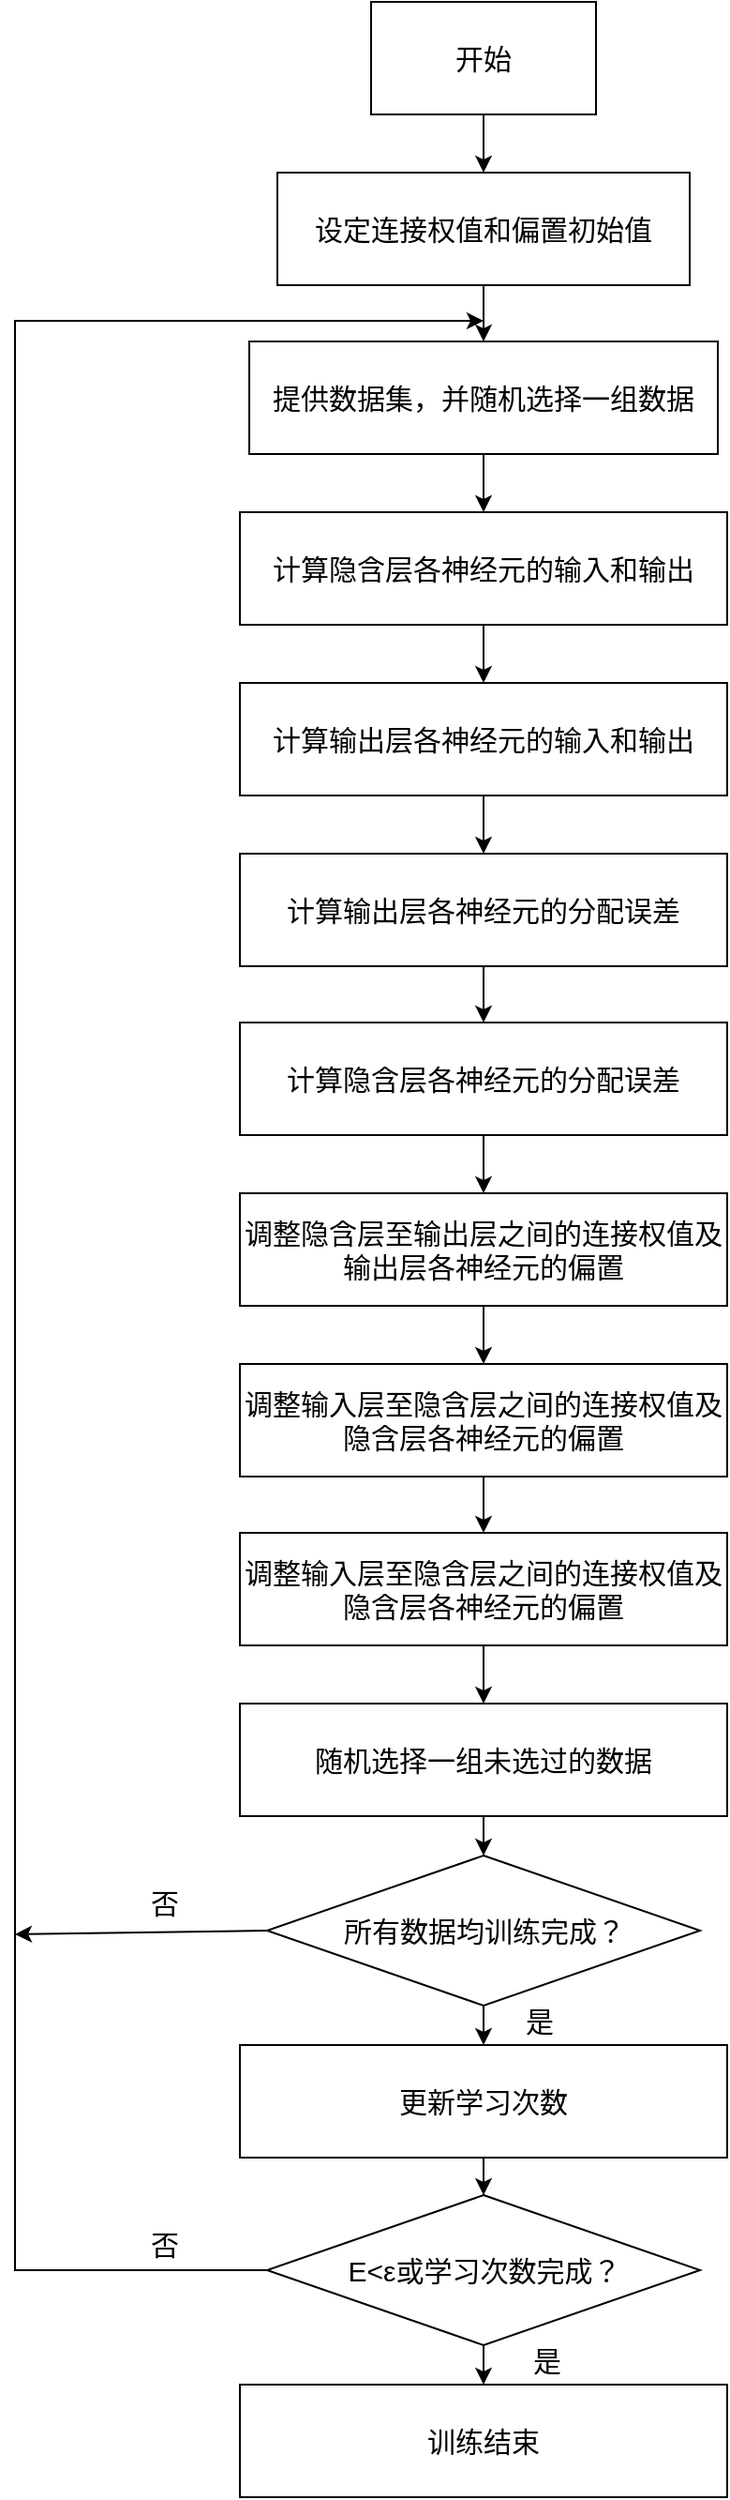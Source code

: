 <mxfile version="24.0.4" type="github">
  <diagram name="第 1 页" id="v797rGbqXaPuHr1xUrjF">
    <mxGraphModel dx="3080" dy="1762" grid="1" gridSize="10" guides="1" tooltips="1" connect="1" arrows="1" fold="1" page="1" pageScale="1" pageWidth="827" pageHeight="1169" math="0" shadow="0">
      <root>
        <mxCell id="0" />
        <mxCell id="1" parent="0" />
        <mxCell id="fXVo95FK3dkVd09ffdzB-1" style="edgeStyle=orthogonalEdgeStyle;rounded=0;orthogonalLoop=1;jettySize=auto;html=1;exitX=0.5;exitY=1;exitDx=0;exitDy=0;entryX=0.5;entryY=0;entryDx=0;entryDy=0;" edge="1" parent="1" source="fXVo95FK3dkVd09ffdzB-2" target="fXVo95FK3dkVd09ffdzB-4">
          <mxGeometry relative="1" as="geometry" />
        </mxCell>
        <mxCell id="fXVo95FK3dkVd09ffdzB-2" value="&lt;font style=&quot;font-size: 15px;&quot;&gt;开始&lt;/font&gt;" style="rounded=0;whiteSpace=wrap;html=1;" vertex="1" parent="1">
          <mxGeometry x="320" y="470" width="120" height="60" as="geometry" />
        </mxCell>
        <mxCell id="fXVo95FK3dkVd09ffdzB-24" value="" style="edgeStyle=orthogonalEdgeStyle;rounded=0;orthogonalLoop=1;jettySize=auto;html=1;" edge="1" parent="1" source="fXVo95FK3dkVd09ffdzB-4" target="fXVo95FK3dkVd09ffdzB-9">
          <mxGeometry relative="1" as="geometry" />
        </mxCell>
        <mxCell id="fXVo95FK3dkVd09ffdzB-4" value="设定连接权值和偏置初始值" style="rounded=0;whiteSpace=wrap;html=1;fontSize=15;" vertex="1" parent="1">
          <mxGeometry x="270" y="561" width="220" height="60" as="geometry" />
        </mxCell>
        <mxCell id="fXVo95FK3dkVd09ffdzB-34" value="" style="edgeStyle=orthogonalEdgeStyle;rounded=0;orthogonalLoop=1;jettySize=auto;html=1;" edge="1" parent="1" source="fXVo95FK3dkVd09ffdzB-7" target="fXVo95FK3dkVd09ffdzB-21">
          <mxGeometry relative="1" as="geometry" />
        </mxCell>
        <mxCell id="fXVo95FK3dkVd09ffdzB-7" value="所有数据均训练完成？" style="rhombus;whiteSpace=wrap;html=1;fontSize=15;" vertex="1" parent="1">
          <mxGeometry x="264.5" y="1458" width="231" height="80" as="geometry" />
        </mxCell>
        <mxCell id="fXVo95FK3dkVd09ffdzB-26" value="" style="edgeStyle=orthogonalEdgeStyle;rounded=0;orthogonalLoop=1;jettySize=auto;html=1;" edge="1" parent="1" source="fXVo95FK3dkVd09ffdzB-8" target="fXVo95FK3dkVd09ffdzB-13">
          <mxGeometry relative="1" as="geometry" />
        </mxCell>
        <mxCell id="fXVo95FK3dkVd09ffdzB-8" value="计算隐含层各神经元的输入和输出" style="rounded=0;whiteSpace=wrap;html=1;fontSize=15;" vertex="1" parent="1">
          <mxGeometry x="250" y="742" width="260" height="60" as="geometry" />
        </mxCell>
        <mxCell id="fXVo95FK3dkVd09ffdzB-25" value="" style="edgeStyle=orthogonalEdgeStyle;rounded=0;orthogonalLoop=1;jettySize=auto;html=1;" edge="1" parent="1" source="fXVo95FK3dkVd09ffdzB-9" target="fXVo95FK3dkVd09ffdzB-8">
          <mxGeometry relative="1" as="geometry" />
        </mxCell>
        <mxCell id="fXVo95FK3dkVd09ffdzB-9" value="提供数据集，并随机选择一组数据" style="rounded=0;whiteSpace=wrap;html=1;fontSize=15;" vertex="1" parent="1">
          <mxGeometry x="255" y="651" width="250" height="60" as="geometry" />
        </mxCell>
        <mxCell id="fXVo95FK3dkVd09ffdzB-10" value="" style="endArrow=classic;html=1;rounded=0;exitX=0;exitY=0.5;exitDx=0;exitDy=0;" edge="1" parent="1" source="fXVo95FK3dkVd09ffdzB-23">
          <mxGeometry width="50" height="50" relative="1" as="geometry">
            <mxPoint x="170" y="660" as="sourcePoint" />
            <mxPoint x="380" y="640" as="targetPoint" />
            <Array as="points">
              <mxPoint x="130" y="1679" />
              <mxPoint x="130" y="640" />
            </Array>
          </mxGeometry>
        </mxCell>
        <mxCell id="fXVo95FK3dkVd09ffdzB-11" value="否" style="text;html=1;align=center;verticalAlign=middle;whiteSpace=wrap;rounded=0;fontSize=15;" vertex="1" parent="1">
          <mxGeometry x="180" y="1650" width="60" height="30" as="geometry" />
        </mxCell>
        <mxCell id="fXVo95FK3dkVd09ffdzB-12" value="否" style="text;html=1;align=center;verticalAlign=middle;whiteSpace=wrap;rounded=0;fontSize=15;" vertex="1" parent="1">
          <mxGeometry x="180" y="1470" width="60" height="26" as="geometry" />
        </mxCell>
        <mxCell id="fXVo95FK3dkVd09ffdzB-27" value="" style="edgeStyle=orthogonalEdgeStyle;rounded=0;orthogonalLoop=1;jettySize=auto;html=1;" edge="1" parent="1" source="fXVo95FK3dkVd09ffdzB-13" target="fXVo95FK3dkVd09ffdzB-14">
          <mxGeometry relative="1" as="geometry" />
        </mxCell>
        <mxCell id="fXVo95FK3dkVd09ffdzB-13" value="计算输出层各神经元的输入和输出" style="rounded=0;whiteSpace=wrap;html=1;fontSize=15;" vertex="1" parent="1">
          <mxGeometry x="250" y="833" width="260" height="60" as="geometry" />
        </mxCell>
        <mxCell id="fXVo95FK3dkVd09ffdzB-28" value="" style="edgeStyle=orthogonalEdgeStyle;rounded=0;orthogonalLoop=1;jettySize=auto;html=1;" edge="1" parent="1" source="fXVo95FK3dkVd09ffdzB-14" target="fXVo95FK3dkVd09ffdzB-15">
          <mxGeometry relative="1" as="geometry" />
        </mxCell>
        <mxCell id="fXVo95FK3dkVd09ffdzB-14" value="计算输出层各神经元的分配误差" style="rounded=0;whiteSpace=wrap;html=1;fontSize=15;" vertex="1" parent="1">
          <mxGeometry x="250" y="924" width="260" height="60" as="geometry" />
        </mxCell>
        <mxCell id="fXVo95FK3dkVd09ffdzB-29" value="" style="edgeStyle=orthogonalEdgeStyle;rounded=0;orthogonalLoop=1;jettySize=auto;html=1;" edge="1" parent="1" source="fXVo95FK3dkVd09ffdzB-15" target="fXVo95FK3dkVd09ffdzB-16">
          <mxGeometry relative="1" as="geometry" />
        </mxCell>
        <mxCell id="fXVo95FK3dkVd09ffdzB-15" value="计算隐含层各神经元的分配误差" style="rounded=0;whiteSpace=wrap;html=1;fontSize=15;" vertex="1" parent="1">
          <mxGeometry x="250" y="1014" width="260" height="60" as="geometry" />
        </mxCell>
        <mxCell id="fXVo95FK3dkVd09ffdzB-30" value="" style="edgeStyle=orthogonalEdgeStyle;rounded=0;orthogonalLoop=1;jettySize=auto;html=1;" edge="1" parent="1" source="fXVo95FK3dkVd09ffdzB-16" target="fXVo95FK3dkVd09ffdzB-17">
          <mxGeometry relative="1" as="geometry" />
        </mxCell>
        <mxCell id="fXVo95FK3dkVd09ffdzB-16" value="调整隐含层至输出层之间的连接权值及输出层各神经元的偏置" style="rounded=0;whiteSpace=wrap;html=1;fontSize=15;" vertex="1" parent="1">
          <mxGeometry x="250" y="1105" width="260" height="60" as="geometry" />
        </mxCell>
        <mxCell id="fXVo95FK3dkVd09ffdzB-31" value="" style="edgeStyle=orthogonalEdgeStyle;rounded=0;orthogonalLoop=1;jettySize=auto;html=1;" edge="1" parent="1" source="fXVo95FK3dkVd09ffdzB-17" target="fXVo95FK3dkVd09ffdzB-18">
          <mxGeometry relative="1" as="geometry" />
        </mxCell>
        <mxCell id="fXVo95FK3dkVd09ffdzB-17" value="调整输入层至隐含层之间的连接权值及隐含层各神经元的偏置" style="rounded=0;whiteSpace=wrap;html=1;fontSize=15;" vertex="1" parent="1">
          <mxGeometry x="250" y="1196" width="260" height="60" as="geometry" />
        </mxCell>
        <mxCell id="fXVo95FK3dkVd09ffdzB-32" value="" style="edgeStyle=orthogonalEdgeStyle;rounded=0;orthogonalLoop=1;jettySize=auto;html=1;" edge="1" parent="1" source="fXVo95FK3dkVd09ffdzB-18" target="fXVo95FK3dkVd09ffdzB-19">
          <mxGeometry relative="1" as="geometry" />
        </mxCell>
        <mxCell id="fXVo95FK3dkVd09ffdzB-18" value="调整输入层至隐含层之间的连接权值及隐含层各神经元的偏置" style="rounded=0;whiteSpace=wrap;html=1;fontSize=15;" vertex="1" parent="1">
          <mxGeometry x="250" y="1286" width="260" height="60" as="geometry" />
        </mxCell>
        <mxCell id="fXVo95FK3dkVd09ffdzB-33" value="" style="edgeStyle=orthogonalEdgeStyle;rounded=0;orthogonalLoop=1;jettySize=auto;html=1;" edge="1" parent="1" source="fXVo95FK3dkVd09ffdzB-19" target="fXVo95FK3dkVd09ffdzB-7">
          <mxGeometry relative="1" as="geometry" />
        </mxCell>
        <mxCell id="fXVo95FK3dkVd09ffdzB-19" value="随机选择一组未选过的数据" style="rounded=0;whiteSpace=wrap;html=1;fontSize=15;" vertex="1" parent="1">
          <mxGeometry x="250" y="1377" width="260" height="60" as="geometry" />
        </mxCell>
        <mxCell id="fXVo95FK3dkVd09ffdzB-35" value="" style="edgeStyle=orthogonalEdgeStyle;rounded=0;orthogonalLoop=1;jettySize=auto;html=1;" edge="1" parent="1" source="fXVo95FK3dkVd09ffdzB-21" target="fXVo95FK3dkVd09ffdzB-23">
          <mxGeometry relative="1" as="geometry" />
        </mxCell>
        <mxCell id="fXVo95FK3dkVd09ffdzB-21" value="更新学习次数" style="rounded=0;whiteSpace=wrap;html=1;fontSize=15;" vertex="1" parent="1">
          <mxGeometry x="250" y="1559" width="260" height="60" as="geometry" />
        </mxCell>
        <mxCell id="fXVo95FK3dkVd09ffdzB-22" value="训练结束" style="rounded=0;whiteSpace=wrap;html=1;fontSize=15;" vertex="1" parent="1">
          <mxGeometry x="250" y="1740" width="260" height="60" as="geometry" />
        </mxCell>
        <mxCell id="fXVo95FK3dkVd09ffdzB-36" value="" style="edgeStyle=orthogonalEdgeStyle;rounded=0;orthogonalLoop=1;jettySize=auto;html=1;" edge="1" parent="1" source="fXVo95FK3dkVd09ffdzB-23" target="fXVo95FK3dkVd09ffdzB-22">
          <mxGeometry relative="1" as="geometry" />
        </mxCell>
        <mxCell id="fXVo95FK3dkVd09ffdzB-23" value="E&amp;lt;ε或学习次数完成？" style="rhombus;whiteSpace=wrap;html=1;fontSize=15;" vertex="1" parent="1">
          <mxGeometry x="264.5" y="1639" width="231" height="80" as="geometry" />
        </mxCell>
        <mxCell id="fXVo95FK3dkVd09ffdzB-38" value="" style="endArrow=classic;html=1;rounded=0;exitX=0;exitY=0.5;exitDx=0;exitDy=0;" edge="1" parent="1" source="fXVo95FK3dkVd09ffdzB-7">
          <mxGeometry width="50" height="50" relative="1" as="geometry">
            <mxPoint x="400" y="1400" as="sourcePoint" />
            <mxPoint x="130" y="1500" as="targetPoint" />
          </mxGeometry>
        </mxCell>
        <mxCell id="fXVo95FK3dkVd09ffdzB-40" value="是" style="text;html=1;align=center;verticalAlign=middle;whiteSpace=wrap;rounded=0;fontSize=15;" vertex="1" parent="1">
          <mxGeometry x="380" y="1533" width="60" height="26" as="geometry" />
        </mxCell>
        <mxCell id="fXVo95FK3dkVd09ffdzB-41" value="是" style="text;html=1;align=center;verticalAlign=middle;whiteSpace=wrap;rounded=0;fontSize=15;" vertex="1" parent="1">
          <mxGeometry x="384" y="1714" width="60" height="26" as="geometry" />
        </mxCell>
      </root>
    </mxGraphModel>
  </diagram>
</mxfile>
